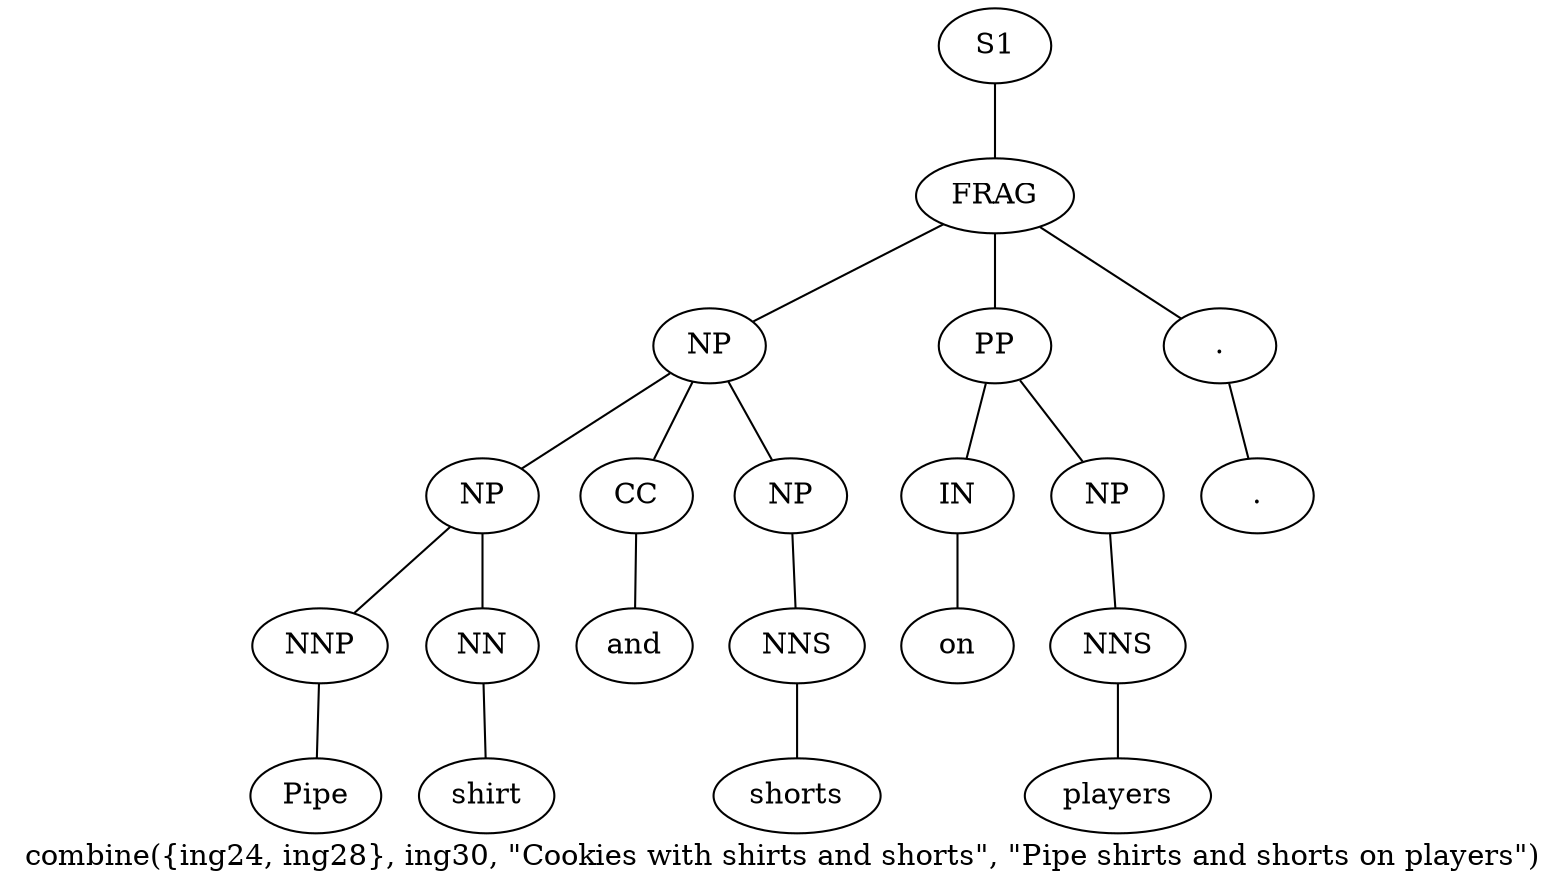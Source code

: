 graph SyntaxGraph {
	label = "combine({ing24, ing28}, ing30, \"Cookies with shirts and shorts\", \"Pipe shirts and shorts on players\")";
	Node0 [label="S1"];
	Node1 [label="FRAG"];
	Node2 [label="NP"];
	Node3 [label="NP"];
	Node4 [label="NNP"];
	Node5 [label="Pipe"];
	Node6 [label="NN"];
	Node7 [label="shirt"];
	Node8 [label="CC"];
	Node9 [label="and"];
	Node10 [label="NP"];
	Node11 [label="NNS"];
	Node12 [label="shorts"];
	Node13 [label="PP"];
	Node14 [label="IN"];
	Node15 [label="on"];
	Node16 [label="NP"];
	Node17 [label="NNS"];
	Node18 [label="players"];
	Node19 [label="."];
	Node20 [label="."];

	Node0 -- Node1;
	Node1 -- Node2;
	Node1 -- Node13;
	Node1 -- Node19;
	Node2 -- Node3;
	Node2 -- Node8;
	Node2 -- Node10;
	Node3 -- Node4;
	Node3 -- Node6;
	Node4 -- Node5;
	Node6 -- Node7;
	Node8 -- Node9;
	Node10 -- Node11;
	Node11 -- Node12;
	Node13 -- Node14;
	Node13 -- Node16;
	Node14 -- Node15;
	Node16 -- Node17;
	Node17 -- Node18;
	Node19 -- Node20;
}